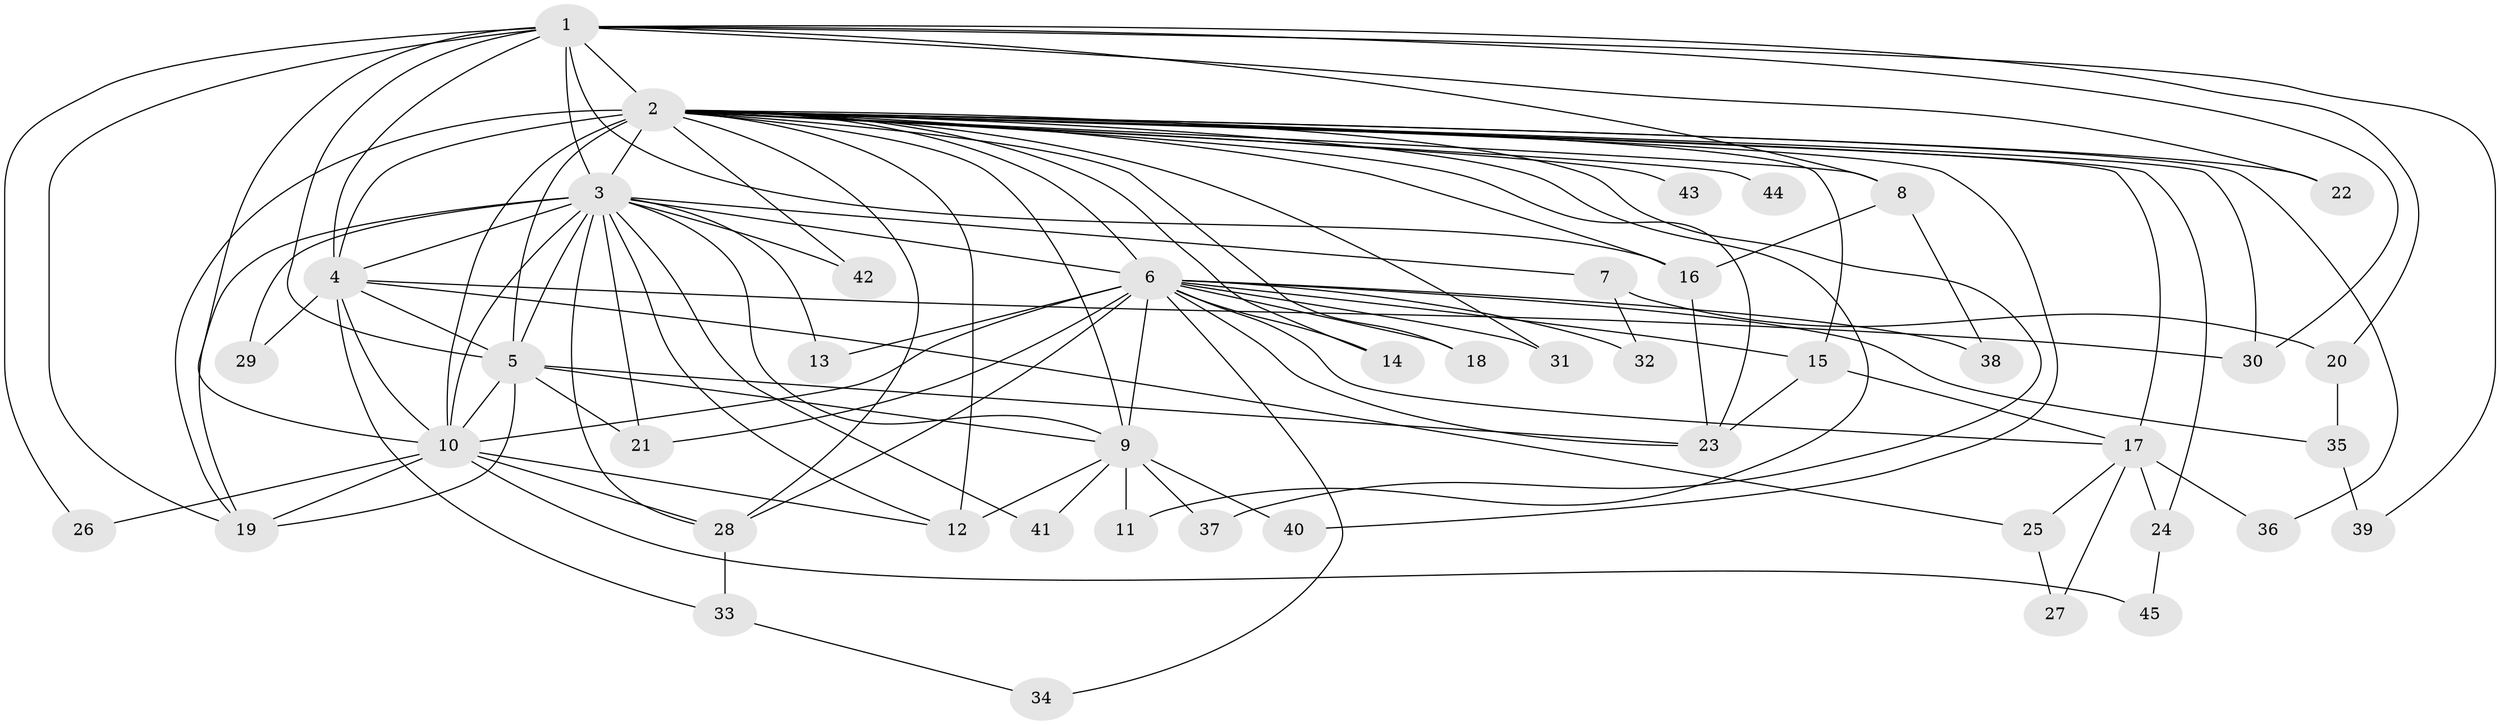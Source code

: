 // original degree distribution, {20: 0.011494252873563218, 12: 0.022988505747126436, 25: 0.011494252873563218, 19: 0.022988505747126436, 17: 0.022988505747126436, 13: 0.011494252873563218, 24: 0.011494252873563218, 18: 0.011494252873563218, 4: 0.09195402298850575, 3: 0.1839080459770115, 7: 0.034482758620689655, 2: 0.5517241379310345, 5: 0.011494252873563218}
// Generated by graph-tools (version 1.1) at 2025/49/03/04/25 22:49:40]
// undirected, 45 vertices, 107 edges
graph export_dot {
  node [color=gray90,style=filled];
  1;
  2;
  3;
  4;
  5;
  6;
  7;
  8;
  9;
  10;
  11;
  12;
  13;
  14;
  15;
  16;
  17;
  18;
  19;
  20;
  21;
  22;
  23;
  24;
  25;
  26;
  27;
  28;
  29;
  30;
  31;
  32;
  33;
  34;
  35;
  36;
  37;
  38;
  39;
  40;
  41;
  42;
  43;
  44;
  45;
  1 -- 2 [weight=4.0];
  1 -- 3 [weight=2.0];
  1 -- 4 [weight=3.0];
  1 -- 5 [weight=1.0];
  1 -- 8 [weight=1.0];
  1 -- 10 [weight=2.0];
  1 -- 16 [weight=1.0];
  1 -- 19 [weight=1.0];
  1 -- 20 [weight=1.0];
  1 -- 22 [weight=1.0];
  1 -- 26 [weight=1.0];
  1 -- 30 [weight=1.0];
  1 -- 39 [weight=1.0];
  2 -- 3 [weight=10.0];
  2 -- 4 [weight=11.0];
  2 -- 5 [weight=4.0];
  2 -- 6 [weight=2.0];
  2 -- 8 [weight=2.0];
  2 -- 9 [weight=1.0];
  2 -- 10 [weight=3.0];
  2 -- 11 [weight=1.0];
  2 -- 12 [weight=3.0];
  2 -- 14 [weight=1.0];
  2 -- 15 [weight=1.0];
  2 -- 16 [weight=1.0];
  2 -- 17 [weight=1.0];
  2 -- 18 [weight=1.0];
  2 -- 19 [weight=1.0];
  2 -- 22 [weight=1.0];
  2 -- 23 [weight=1.0];
  2 -- 24 [weight=1.0];
  2 -- 28 [weight=1.0];
  2 -- 30 [weight=1.0];
  2 -- 31 [weight=1.0];
  2 -- 36 [weight=1.0];
  2 -- 37 [weight=1.0];
  2 -- 40 [weight=1.0];
  2 -- 42 [weight=1.0];
  2 -- 43 [weight=1.0];
  2 -- 44 [weight=1.0];
  3 -- 4 [weight=4.0];
  3 -- 5 [weight=2.0];
  3 -- 6 [weight=1.0];
  3 -- 7 [weight=1.0];
  3 -- 9 [weight=2.0];
  3 -- 10 [weight=8.0];
  3 -- 12 [weight=1.0];
  3 -- 13 [weight=1.0];
  3 -- 19 [weight=1.0];
  3 -- 21 [weight=1.0];
  3 -- 28 [weight=1.0];
  3 -- 29 [weight=1.0];
  3 -- 41 [weight=1.0];
  3 -- 42 [weight=1.0];
  4 -- 5 [weight=3.0];
  4 -- 10 [weight=1.0];
  4 -- 25 [weight=1.0];
  4 -- 29 [weight=1.0];
  4 -- 30 [weight=1.0];
  4 -- 33 [weight=1.0];
  5 -- 9 [weight=1.0];
  5 -- 10 [weight=1.0];
  5 -- 19 [weight=4.0];
  5 -- 21 [weight=1.0];
  5 -- 23 [weight=1.0];
  6 -- 9 [weight=1.0];
  6 -- 10 [weight=1.0];
  6 -- 13 [weight=1.0];
  6 -- 14 [weight=1.0];
  6 -- 15 [weight=1.0];
  6 -- 17 [weight=1.0];
  6 -- 18 [weight=1.0];
  6 -- 21 [weight=1.0];
  6 -- 23 [weight=1.0];
  6 -- 28 [weight=1.0];
  6 -- 31 [weight=1.0];
  6 -- 32 [weight=1.0];
  6 -- 34 [weight=1.0];
  6 -- 35 [weight=1.0];
  6 -- 38 [weight=1.0];
  7 -- 20 [weight=1.0];
  7 -- 32 [weight=1.0];
  8 -- 16 [weight=1.0];
  8 -- 38 [weight=1.0];
  9 -- 11 [weight=1.0];
  9 -- 12 [weight=1.0];
  9 -- 37 [weight=1.0];
  9 -- 40 [weight=1.0];
  9 -- 41 [weight=1.0];
  10 -- 12 [weight=1.0];
  10 -- 19 [weight=1.0];
  10 -- 26 [weight=1.0];
  10 -- 28 [weight=1.0];
  10 -- 45 [weight=1.0];
  15 -- 17 [weight=1.0];
  15 -- 23 [weight=1.0];
  16 -- 23 [weight=1.0];
  17 -- 24 [weight=1.0];
  17 -- 25 [weight=1.0];
  17 -- 27 [weight=1.0];
  17 -- 36 [weight=1.0];
  20 -- 35 [weight=1.0];
  24 -- 45 [weight=1.0];
  25 -- 27 [weight=1.0];
  28 -- 33 [weight=1.0];
  33 -- 34 [weight=1.0];
  35 -- 39 [weight=1.0];
}
